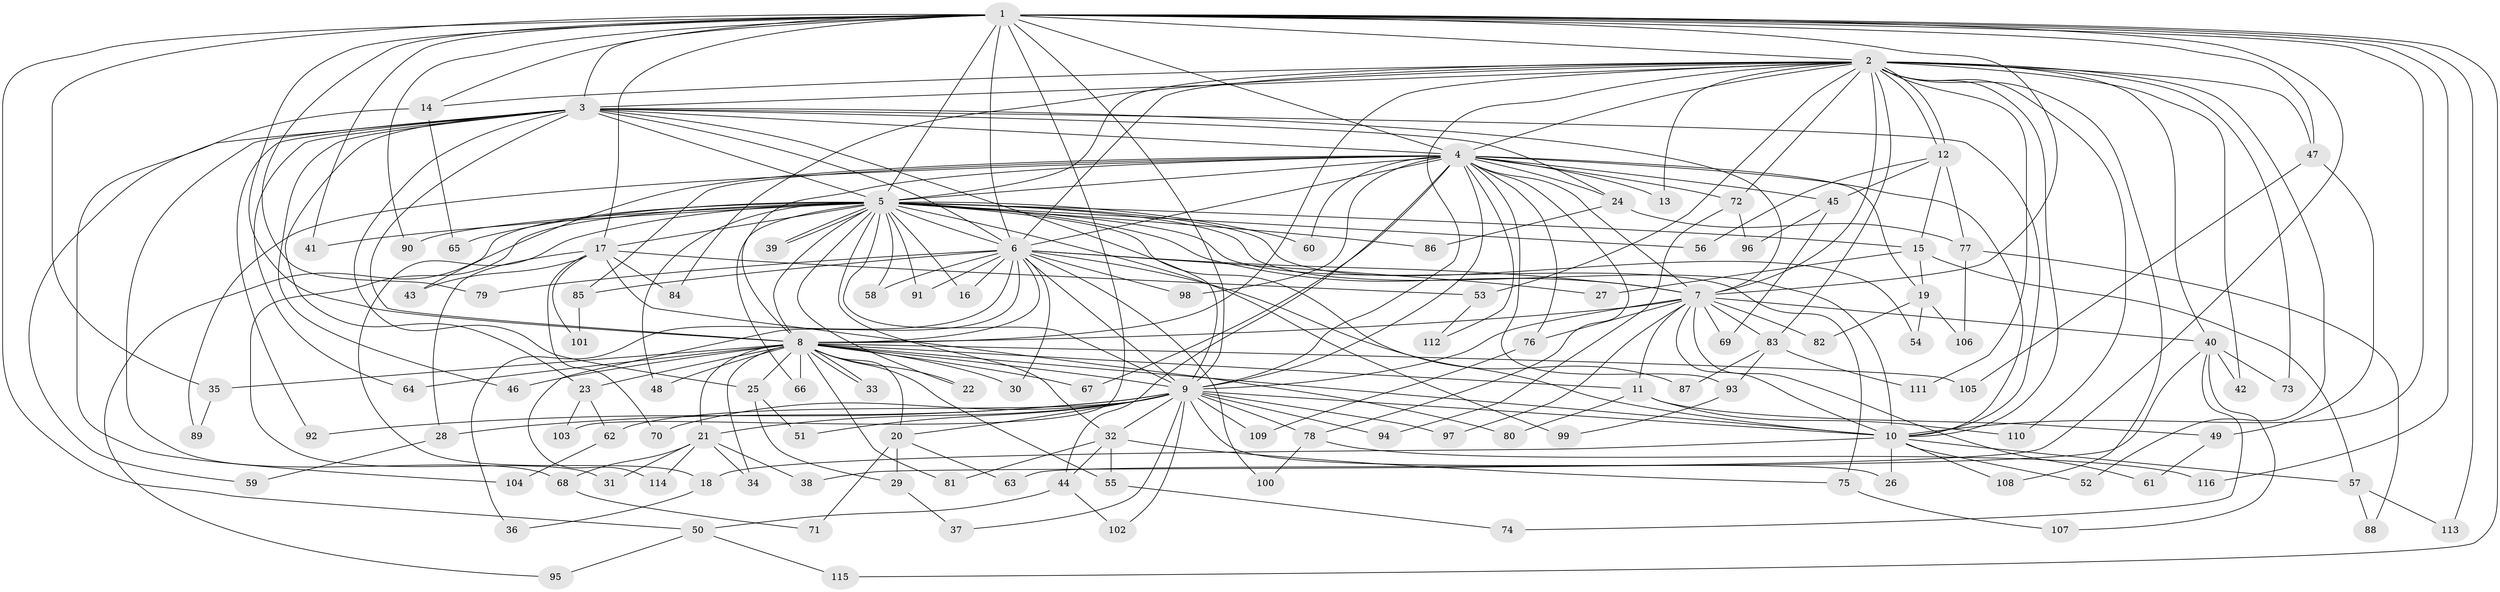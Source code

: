 // Generated by graph-tools (version 1.1) at 2025/43/03/09/25 04:43:05]
// undirected, 116 vertices, 257 edges
graph export_dot {
graph [start="1"]
  node [color=gray90,style=filled];
  1;
  2;
  3;
  4;
  5;
  6;
  7;
  8;
  9;
  10;
  11;
  12;
  13;
  14;
  15;
  16;
  17;
  18;
  19;
  20;
  21;
  22;
  23;
  24;
  25;
  26;
  27;
  28;
  29;
  30;
  31;
  32;
  33;
  34;
  35;
  36;
  37;
  38;
  39;
  40;
  41;
  42;
  43;
  44;
  45;
  46;
  47;
  48;
  49;
  50;
  51;
  52;
  53;
  54;
  55;
  56;
  57;
  58;
  59;
  60;
  61;
  62;
  63;
  64;
  65;
  66;
  67;
  68;
  69;
  70;
  71;
  72;
  73;
  74;
  75;
  76;
  77;
  78;
  79;
  80;
  81;
  82;
  83;
  84;
  85;
  86;
  87;
  88;
  89;
  90;
  91;
  92;
  93;
  94;
  95;
  96;
  97;
  98;
  99;
  100;
  101;
  102;
  103;
  104;
  105;
  106;
  107;
  108;
  109;
  110;
  111;
  112;
  113;
  114;
  115;
  116;
  1 -- 2;
  1 -- 3;
  1 -- 4;
  1 -- 5;
  1 -- 6;
  1 -- 7;
  1 -- 8;
  1 -- 9;
  1 -- 10;
  1 -- 14;
  1 -- 17;
  1 -- 35;
  1 -- 38;
  1 -- 41;
  1 -- 47;
  1 -- 50;
  1 -- 79;
  1 -- 90;
  1 -- 103;
  1 -- 113;
  1 -- 115;
  1 -- 116;
  2 -- 3;
  2 -- 4;
  2 -- 5;
  2 -- 6;
  2 -- 7;
  2 -- 8;
  2 -- 9;
  2 -- 10;
  2 -- 12;
  2 -- 12;
  2 -- 13;
  2 -- 14;
  2 -- 40;
  2 -- 42;
  2 -- 47;
  2 -- 52;
  2 -- 53;
  2 -- 72;
  2 -- 73;
  2 -- 83;
  2 -- 84;
  2 -- 108;
  2 -- 110;
  2 -- 111;
  3 -- 4;
  3 -- 5;
  3 -- 6;
  3 -- 7;
  3 -- 8;
  3 -- 9;
  3 -- 10;
  3 -- 23;
  3 -- 24;
  3 -- 25;
  3 -- 46;
  3 -- 59;
  3 -- 64;
  3 -- 68;
  3 -- 92;
  4 -- 5;
  4 -- 6;
  4 -- 7;
  4 -- 8;
  4 -- 9;
  4 -- 10;
  4 -- 13;
  4 -- 19;
  4 -- 24;
  4 -- 43;
  4 -- 44;
  4 -- 45;
  4 -- 60;
  4 -- 67;
  4 -- 72;
  4 -- 76;
  4 -- 78;
  4 -- 85;
  4 -- 89;
  4 -- 93;
  4 -- 98;
  4 -- 112;
  5 -- 6;
  5 -- 7;
  5 -- 8;
  5 -- 9;
  5 -- 10;
  5 -- 15;
  5 -- 16;
  5 -- 17;
  5 -- 18;
  5 -- 22;
  5 -- 31;
  5 -- 32;
  5 -- 39;
  5 -- 39;
  5 -- 41;
  5 -- 48;
  5 -- 54;
  5 -- 56;
  5 -- 58;
  5 -- 60;
  5 -- 65;
  5 -- 66;
  5 -- 75;
  5 -- 86;
  5 -- 87;
  5 -- 90;
  5 -- 91;
  5 -- 95;
  5 -- 99;
  6 -- 7;
  6 -- 8;
  6 -- 9;
  6 -- 10;
  6 -- 16;
  6 -- 27;
  6 -- 30;
  6 -- 36;
  6 -- 58;
  6 -- 79;
  6 -- 85;
  6 -- 91;
  6 -- 98;
  6 -- 100;
  6 -- 114;
  7 -- 8;
  7 -- 9;
  7 -- 10;
  7 -- 11;
  7 -- 40;
  7 -- 61;
  7 -- 69;
  7 -- 76;
  7 -- 82;
  7 -- 83;
  7 -- 97;
  8 -- 9;
  8 -- 10;
  8 -- 11;
  8 -- 20;
  8 -- 21;
  8 -- 22;
  8 -- 23;
  8 -- 25;
  8 -- 30;
  8 -- 33;
  8 -- 33;
  8 -- 34;
  8 -- 35;
  8 -- 46;
  8 -- 48;
  8 -- 55;
  8 -- 64;
  8 -- 66;
  8 -- 67;
  8 -- 81;
  8 -- 105;
  9 -- 10;
  9 -- 20;
  9 -- 21;
  9 -- 26;
  9 -- 28;
  9 -- 32;
  9 -- 37;
  9 -- 51;
  9 -- 62;
  9 -- 70;
  9 -- 78;
  9 -- 92;
  9 -- 94;
  9 -- 97;
  9 -- 102;
  9 -- 109;
  10 -- 18;
  10 -- 26;
  10 -- 52;
  10 -- 57;
  10 -- 108;
  11 -- 49;
  11 -- 80;
  11 -- 110;
  12 -- 15;
  12 -- 45;
  12 -- 56;
  12 -- 77;
  14 -- 65;
  14 -- 104;
  15 -- 19;
  15 -- 27;
  15 -- 57;
  17 -- 28;
  17 -- 43;
  17 -- 53;
  17 -- 70;
  17 -- 80;
  17 -- 84;
  17 -- 101;
  18 -- 36;
  19 -- 54;
  19 -- 82;
  19 -- 106;
  20 -- 29;
  20 -- 63;
  20 -- 71;
  21 -- 31;
  21 -- 34;
  21 -- 38;
  21 -- 68;
  21 -- 114;
  23 -- 62;
  23 -- 103;
  24 -- 77;
  24 -- 86;
  25 -- 29;
  25 -- 51;
  28 -- 59;
  29 -- 37;
  32 -- 44;
  32 -- 55;
  32 -- 75;
  32 -- 81;
  35 -- 89;
  40 -- 42;
  40 -- 63;
  40 -- 73;
  40 -- 74;
  40 -- 107;
  44 -- 50;
  44 -- 102;
  45 -- 69;
  45 -- 96;
  47 -- 49;
  47 -- 105;
  49 -- 61;
  50 -- 95;
  50 -- 115;
  53 -- 112;
  55 -- 74;
  57 -- 88;
  57 -- 113;
  62 -- 104;
  68 -- 71;
  72 -- 94;
  72 -- 96;
  75 -- 107;
  76 -- 109;
  77 -- 88;
  77 -- 106;
  78 -- 100;
  78 -- 116;
  83 -- 87;
  83 -- 93;
  83 -- 111;
  85 -- 101;
  93 -- 99;
}
